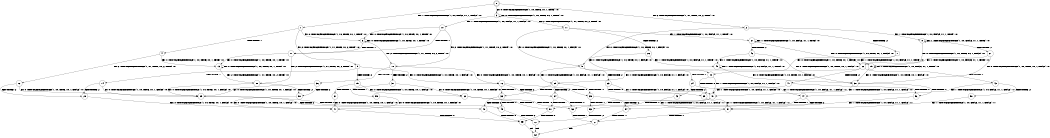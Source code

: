 digraph BCG {
size = "7, 10.5";
center = TRUE;
node [shape = circle];
0 [peripheries = 2];
0 -> 1 [label = "EX !1 !ATOMIC_EXCH_BRANCH (1, +0, FALSE, +1, 1, FALSE) !:0:"];
0 -> 2 [label = "EX !2 !ATOMIC_EXCH_BRANCH (1, +1, TRUE, +0, 2, TRUE) !:0:"];
0 -> 3 [label = "EX !0 !ATOMIC_EXCH_BRANCH (1, +0, TRUE, +0, 1, TRUE) !:0:"];
1 -> 4 [label = "TERMINATE !1"];
1 -> 5 [label = "EX !2 !ATOMIC_EXCH_BRANCH (1, +1, TRUE, +0, 2, TRUE) !:0:"];
1 -> 6 [label = "EX !0 !ATOMIC_EXCH_BRANCH (1, +0, TRUE, +0, 1, TRUE) !:0:"];
2 -> 7 [label = "TERMINATE !2"];
2 -> 8 [label = "EX !1 !ATOMIC_EXCH_BRANCH (1, +0, FALSE, +1, 1, TRUE) !:0:"];
2 -> 9 [label = "EX !0 !ATOMIC_EXCH_BRANCH (1, +0, TRUE, +0, 1, FALSE) !:0:"];
3 -> 10 [label = "EX !1 !ATOMIC_EXCH_BRANCH (1, +0, FALSE, +1, 1, FALSE) !:0:"];
3 -> 11 [label = "EX !2 !ATOMIC_EXCH_BRANCH (1, +1, TRUE, +0, 2, TRUE) !:0:"];
3 -> 3 [label = "EX !0 !ATOMIC_EXCH_BRANCH (1, +0, TRUE, +0, 1, TRUE) !:0:"];
4 -> 12 [label = "EX !2 !ATOMIC_EXCH_BRANCH (1, +1, TRUE, +0, 2, TRUE) !:0:"];
4 -> 13 [label = "EX !0 !ATOMIC_EXCH_BRANCH (1, +0, TRUE, +0, 1, TRUE) !:0:"];
5 -> 14 [label = "TERMINATE !1"];
5 -> 15 [label = "TERMINATE !2"];
5 -> 16 [label = "EX !0 !ATOMIC_EXCH_BRANCH (1, +0, TRUE, +0, 1, FALSE) !:0:"];
6 -> 17 [label = "TERMINATE !1"];
6 -> 18 [label = "EX !2 !ATOMIC_EXCH_BRANCH (1, +1, TRUE, +0, 2, TRUE) !:0:"];
6 -> 6 [label = "EX !0 !ATOMIC_EXCH_BRANCH (1, +0, TRUE, +0, 1, TRUE) !:0:"];
7 -> 19 [label = "EX !1 !ATOMIC_EXCH_BRANCH (1, +0, FALSE, +1, 1, TRUE) !:0:"];
7 -> 20 [label = "EX !0 !ATOMIC_EXCH_BRANCH (1, +0, TRUE, +0, 1, FALSE) !:0:"];
8 -> 21 [label = "TERMINATE !2"];
8 -> 22 [label = "EX !0 !ATOMIC_EXCH_BRANCH (1, +0, TRUE, +0, 1, FALSE) !:0:"];
8 -> 8 [label = "EX !1 !ATOMIC_EXCH_BRANCH (1, +0, FALSE, +1, 1, TRUE) !:0:"];
9 -> 23 [label = "TERMINATE !2"];
9 -> 24 [label = "TERMINATE !0"];
9 -> 25 [label = "EX !1 !ATOMIC_EXCH_BRANCH (1, +0, FALSE, +1, 1, FALSE) !:0:"];
10 -> 17 [label = "TERMINATE !1"];
10 -> 18 [label = "EX !2 !ATOMIC_EXCH_BRANCH (1, +1, TRUE, +0, 2, TRUE) !:0:"];
10 -> 6 [label = "EX !0 !ATOMIC_EXCH_BRANCH (1, +0, TRUE, +0, 1, TRUE) !:0:"];
11 -> 26 [label = "TERMINATE !2"];
11 -> 27 [label = "EX !1 !ATOMIC_EXCH_BRANCH (1, +0, FALSE, +1, 1, TRUE) !:0:"];
11 -> 9 [label = "EX !0 !ATOMIC_EXCH_BRANCH (1, +0, TRUE, +0, 1, FALSE) !:0:"];
12 -> 28 [label = "TERMINATE !2"];
12 -> 29 [label = "EX !0 !ATOMIC_EXCH_BRANCH (1, +0, TRUE, +0, 1, FALSE) !:0:"];
13 -> 30 [label = "EX !2 !ATOMIC_EXCH_BRANCH (1, +1, TRUE, +0, 2, TRUE) !:0:"];
13 -> 13 [label = "EX !0 !ATOMIC_EXCH_BRANCH (1, +0, TRUE, +0, 1, TRUE) !:0:"];
14 -> 28 [label = "TERMINATE !2"];
14 -> 29 [label = "EX !0 !ATOMIC_EXCH_BRANCH (1, +0, TRUE, +0, 1, FALSE) !:0:"];
15 -> 31 [label = "TERMINATE !1"];
15 -> 32 [label = "EX !0 !ATOMIC_EXCH_BRANCH (1, +0, TRUE, +0, 1, FALSE) !:0:"];
16 -> 33 [label = "TERMINATE !1"];
16 -> 34 [label = "TERMINATE !2"];
16 -> 35 [label = "TERMINATE !0"];
17 -> 30 [label = "EX !2 !ATOMIC_EXCH_BRANCH (1, +1, TRUE, +0, 2, TRUE) !:0:"];
17 -> 13 [label = "EX !0 !ATOMIC_EXCH_BRANCH (1, +0, TRUE, +0, 1, TRUE) !:0:"];
18 -> 36 [label = "TERMINATE !1"];
18 -> 37 [label = "TERMINATE !2"];
18 -> 16 [label = "EX !0 !ATOMIC_EXCH_BRANCH (1, +0, TRUE, +0, 1, FALSE) !:0:"];
19 -> 38 [label = "EX !0 !ATOMIC_EXCH_BRANCH (1, +0, TRUE, +0, 1, FALSE) !:0:"];
19 -> 19 [label = "EX !1 !ATOMIC_EXCH_BRANCH (1, +0, FALSE, +1, 1, TRUE) !:0:"];
20 -> 39 [label = "TERMINATE !0"];
20 -> 40 [label = "EX !1 !ATOMIC_EXCH_BRANCH (1, +0, FALSE, +1, 1, FALSE) !:0:"];
21 -> 38 [label = "EX !0 !ATOMIC_EXCH_BRANCH (1, +0, TRUE, +0, 1, FALSE) !:0:"];
21 -> 19 [label = "EX !1 !ATOMIC_EXCH_BRANCH (1, +0, FALSE, +1, 1, TRUE) !:0:"];
22 -> 41 [label = "TERMINATE !2"];
22 -> 42 [label = "TERMINATE !0"];
22 -> 25 [label = "EX !1 !ATOMIC_EXCH_BRANCH (1, +0, FALSE, +1, 1, FALSE) !:0:"];
23 -> 39 [label = "TERMINATE !0"];
23 -> 40 [label = "EX !1 !ATOMIC_EXCH_BRANCH (1, +0, FALSE, +1, 1, FALSE) !:0:"];
24 -> 43 [label = "TERMINATE !2"];
24 -> 44 [label = "EX !1 !ATOMIC_EXCH_BRANCH (1, +0, FALSE, +1, 1, FALSE) !:1:"];
25 -> 33 [label = "TERMINATE !1"];
25 -> 34 [label = "TERMINATE !2"];
25 -> 35 [label = "TERMINATE !0"];
26 -> 45 [label = "EX !1 !ATOMIC_EXCH_BRANCH (1, +0, FALSE, +1, 1, TRUE) !:0:"];
26 -> 20 [label = "EX !0 !ATOMIC_EXCH_BRANCH (1, +0, TRUE, +0, 1, FALSE) !:0:"];
27 -> 46 [label = "TERMINATE !2"];
27 -> 27 [label = "EX !1 !ATOMIC_EXCH_BRANCH (1, +0, FALSE, +1, 1, TRUE) !:0:"];
27 -> 22 [label = "EX !0 !ATOMIC_EXCH_BRANCH (1, +0, TRUE, +0, 1, FALSE) !:0:"];
28 -> 47 [label = "EX !0 !ATOMIC_EXCH_BRANCH (1, +0, TRUE, +0, 1, FALSE) !:0:"];
29 -> 48 [label = "TERMINATE !2"];
29 -> 49 [label = "TERMINATE !0"];
30 -> 50 [label = "TERMINATE !2"];
30 -> 29 [label = "EX !0 !ATOMIC_EXCH_BRANCH (1, +0, TRUE, +0, 1, FALSE) !:0:"];
31 -> 47 [label = "EX !0 !ATOMIC_EXCH_BRANCH (1, +0, TRUE, +0, 1, FALSE) !:0:"];
32 -> 51 [label = "TERMINATE !1"];
32 -> 52 [label = "TERMINATE !0"];
33 -> 48 [label = "TERMINATE !2"];
33 -> 49 [label = "TERMINATE !0"];
34 -> 51 [label = "TERMINATE !1"];
34 -> 52 [label = "TERMINATE !0"];
35 -> 53 [label = "TERMINATE !1"];
35 -> 54 [label = "TERMINATE !2"];
36 -> 50 [label = "TERMINATE !2"];
36 -> 29 [label = "EX !0 !ATOMIC_EXCH_BRANCH (1, +0, TRUE, +0, 1, FALSE) !:0:"];
37 -> 55 [label = "TERMINATE !1"];
37 -> 32 [label = "EX !0 !ATOMIC_EXCH_BRANCH (1, +0, TRUE, +0, 1, FALSE) !:0:"];
38 -> 56 [label = "TERMINATE !0"];
38 -> 40 [label = "EX !1 !ATOMIC_EXCH_BRANCH (1, +0, FALSE, +1, 1, FALSE) !:0:"];
39 -> 57 [label = "EX !1 !ATOMIC_EXCH_BRANCH (1, +0, FALSE, +1, 1, FALSE) !:1:"];
40 -> 51 [label = "TERMINATE !1"];
40 -> 52 [label = "TERMINATE !0"];
41 -> 56 [label = "TERMINATE !0"];
41 -> 40 [label = "EX !1 !ATOMIC_EXCH_BRANCH (1, +0, FALSE, +1, 1, FALSE) !:0:"];
42 -> 58 [label = "TERMINATE !2"];
42 -> 44 [label = "EX !1 !ATOMIC_EXCH_BRANCH (1, +0, FALSE, +1, 1, FALSE) !:1:"];
43 -> 57 [label = "EX !1 !ATOMIC_EXCH_BRANCH (1, +0, FALSE, +1, 1, FALSE) !:1:"];
44 -> 53 [label = "TERMINATE !1"];
44 -> 54 [label = "TERMINATE !2"];
45 -> 45 [label = "EX !1 !ATOMIC_EXCH_BRANCH (1, +0, FALSE, +1, 1, TRUE) !:0:"];
45 -> 38 [label = "EX !0 !ATOMIC_EXCH_BRANCH (1, +0, TRUE, +0, 1, FALSE) !:0:"];
46 -> 45 [label = "EX !1 !ATOMIC_EXCH_BRANCH (1, +0, FALSE, +1, 1, TRUE) !:0:"];
46 -> 38 [label = "EX !0 !ATOMIC_EXCH_BRANCH (1, +0, TRUE, +0, 1, FALSE) !:0:"];
47 -> 59 [label = "TERMINATE !0"];
48 -> 59 [label = "TERMINATE !0"];
49 -> 60 [label = "TERMINATE !2"];
50 -> 47 [label = "EX !0 !ATOMIC_EXCH_BRANCH (1, +0, TRUE, +0, 1, FALSE) !:0:"];
51 -> 59 [label = "TERMINATE !0"];
52 -> 61 [label = "TERMINATE !1"];
53 -> 60 [label = "TERMINATE !2"];
54 -> 61 [label = "TERMINATE !1"];
55 -> 47 [label = "EX !0 !ATOMIC_EXCH_BRANCH (1, +0, TRUE, +0, 1, FALSE) !:0:"];
56 -> 57 [label = "EX !1 !ATOMIC_EXCH_BRANCH (1, +0, FALSE, +1, 1, FALSE) !:1:"];
57 -> 61 [label = "TERMINATE !1"];
58 -> 57 [label = "EX !1 !ATOMIC_EXCH_BRANCH (1, +0, FALSE, +1, 1, FALSE) !:1:"];
59 -> 62 [label = "exit"];
60 -> 62 [label = "exit"];
61 -> 62 [label = "exit"];
}
